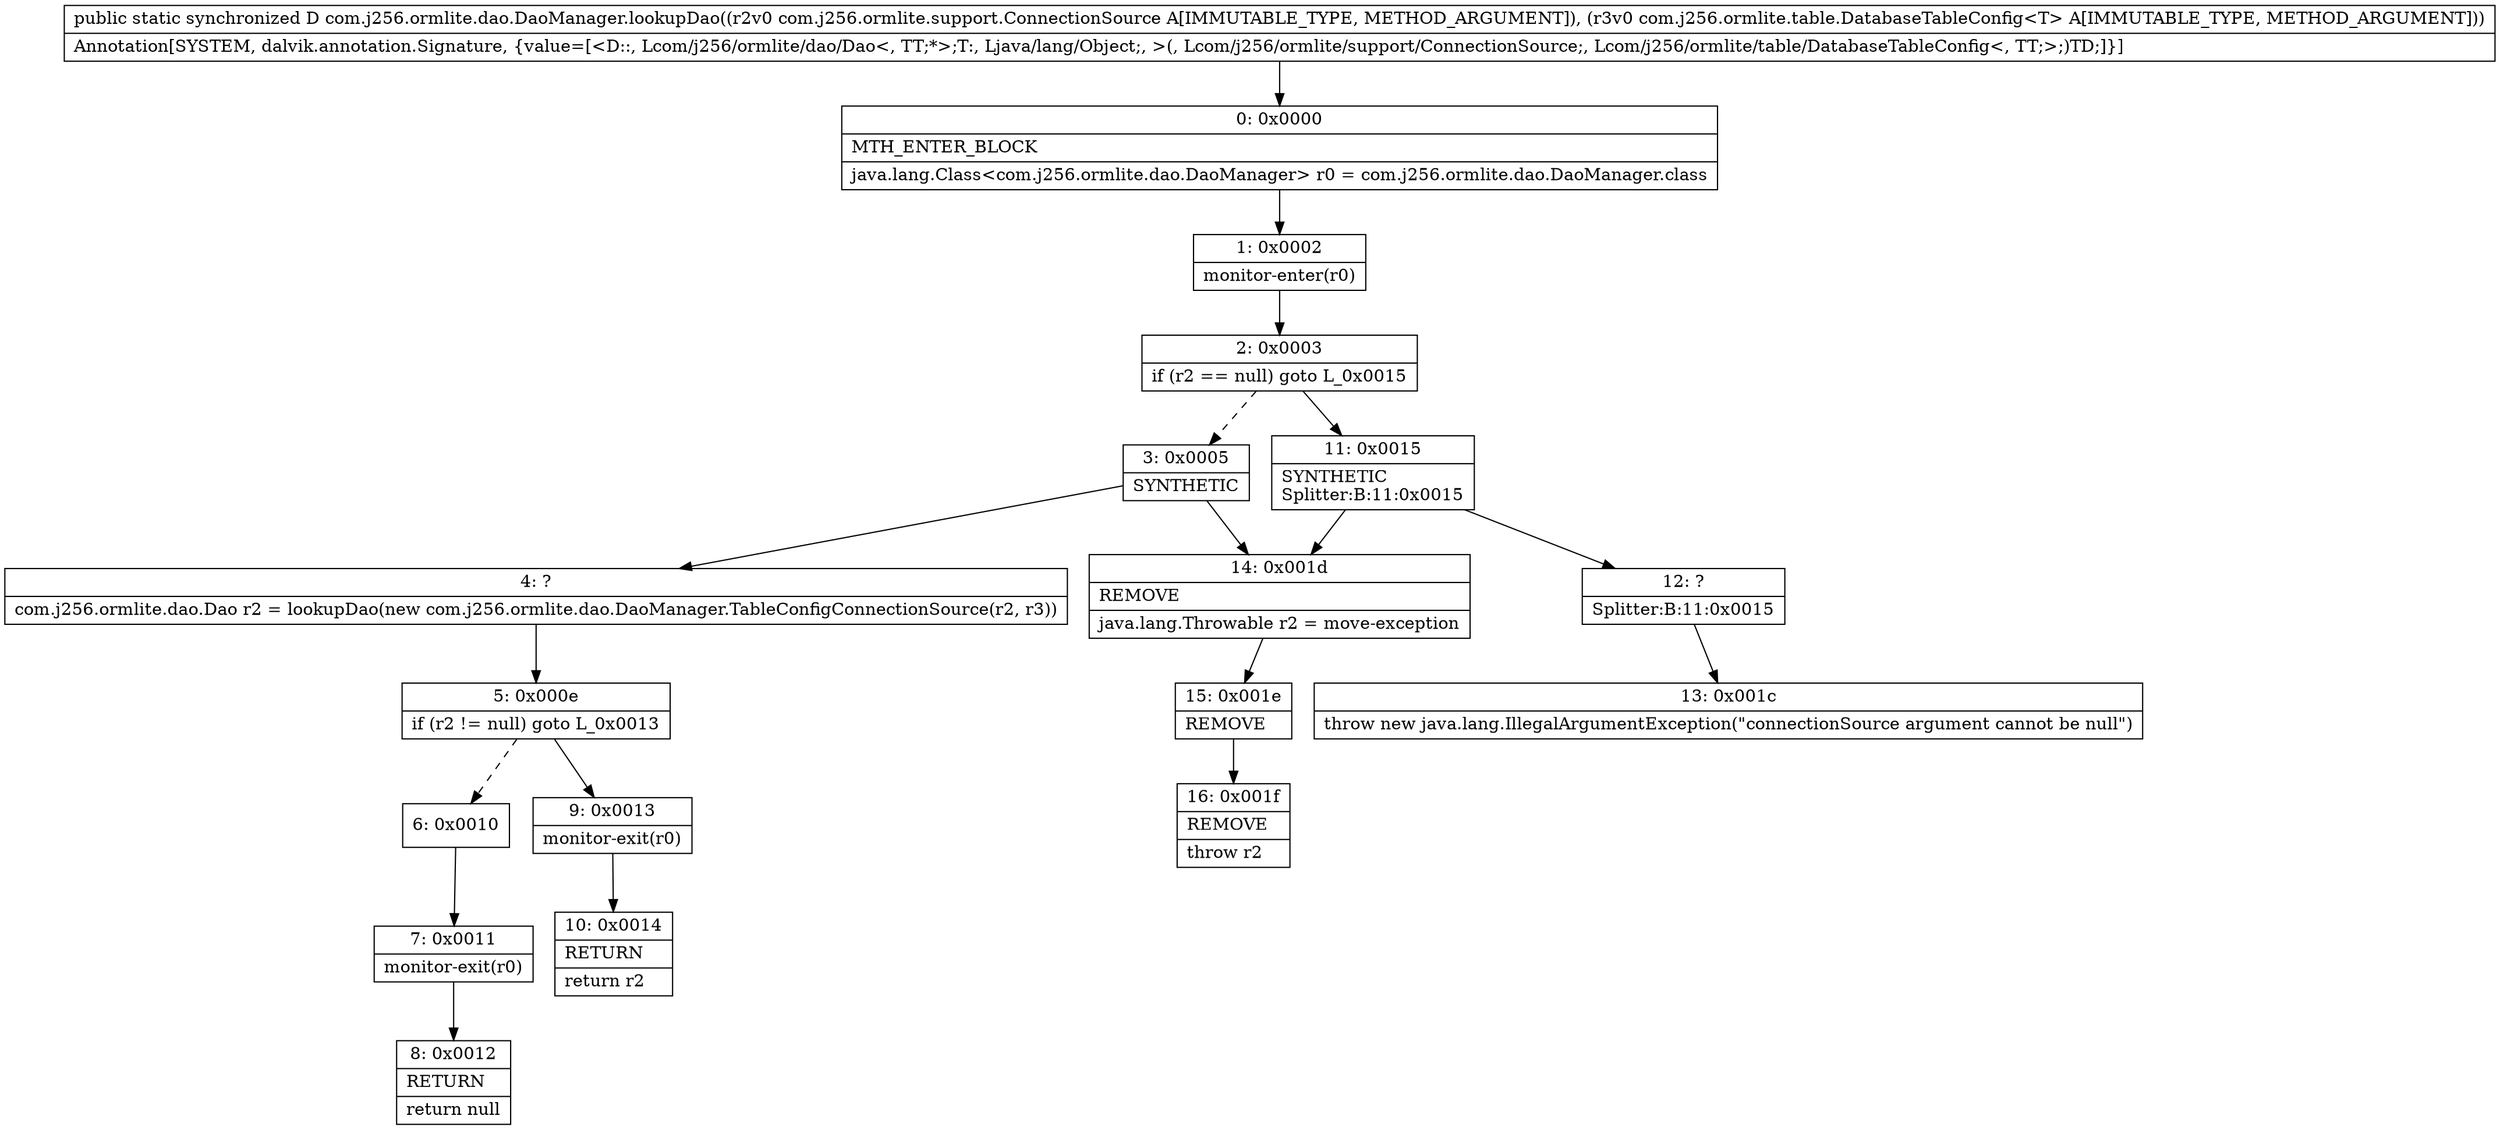 digraph "CFG forcom.j256.ormlite.dao.DaoManager.lookupDao(Lcom\/j256\/ormlite\/support\/ConnectionSource;Lcom\/j256\/ormlite\/table\/DatabaseTableConfig;)Lcom\/j256\/ormlite\/dao\/Dao;" {
Node_0 [shape=record,label="{0\:\ 0x0000|MTH_ENTER_BLOCK\l|java.lang.Class\<com.j256.ormlite.dao.DaoManager\> r0 = com.j256.ormlite.dao.DaoManager.class\l}"];
Node_1 [shape=record,label="{1\:\ 0x0002|monitor\-enter(r0)\l}"];
Node_2 [shape=record,label="{2\:\ 0x0003|if (r2 == null) goto L_0x0015\l}"];
Node_3 [shape=record,label="{3\:\ 0x0005|SYNTHETIC\l}"];
Node_4 [shape=record,label="{4\:\ ?|com.j256.ormlite.dao.Dao r2 = lookupDao(new com.j256.ormlite.dao.DaoManager.TableConfigConnectionSource(r2, r3))\l}"];
Node_5 [shape=record,label="{5\:\ 0x000e|if (r2 != null) goto L_0x0013\l}"];
Node_6 [shape=record,label="{6\:\ 0x0010}"];
Node_7 [shape=record,label="{7\:\ 0x0011|monitor\-exit(r0)\l}"];
Node_8 [shape=record,label="{8\:\ 0x0012|RETURN\l|return null\l}"];
Node_9 [shape=record,label="{9\:\ 0x0013|monitor\-exit(r0)\l}"];
Node_10 [shape=record,label="{10\:\ 0x0014|RETURN\l|return r2\l}"];
Node_11 [shape=record,label="{11\:\ 0x0015|SYNTHETIC\lSplitter:B:11:0x0015\l}"];
Node_12 [shape=record,label="{12\:\ ?|Splitter:B:11:0x0015\l}"];
Node_13 [shape=record,label="{13\:\ 0x001c|throw new java.lang.IllegalArgumentException(\"connectionSource argument cannot be null\")\l}"];
Node_14 [shape=record,label="{14\:\ 0x001d|REMOVE\l|java.lang.Throwable r2 = move\-exception\l}"];
Node_15 [shape=record,label="{15\:\ 0x001e|REMOVE\l}"];
Node_16 [shape=record,label="{16\:\ 0x001f|REMOVE\l|throw r2\l}"];
MethodNode[shape=record,label="{public static synchronized D com.j256.ormlite.dao.DaoManager.lookupDao((r2v0 com.j256.ormlite.support.ConnectionSource A[IMMUTABLE_TYPE, METHOD_ARGUMENT]), (r3v0 com.j256.ormlite.table.DatabaseTableConfig\<T\> A[IMMUTABLE_TYPE, METHOD_ARGUMENT]))  | Annotation[SYSTEM, dalvik.annotation.Signature, \{value=[\<D::, Lcom\/j256\/ormlite\/dao\/Dao\<, TT;*\>;T:, Ljava\/lang\/Object;, \>(, Lcom\/j256\/ormlite\/support\/ConnectionSource;, Lcom\/j256\/ormlite\/table\/DatabaseTableConfig\<, TT;\>;)TD;]\}]\l}"];
MethodNode -> Node_0;
Node_0 -> Node_1;
Node_1 -> Node_2;
Node_2 -> Node_3[style=dashed];
Node_2 -> Node_11;
Node_3 -> Node_4;
Node_3 -> Node_14;
Node_4 -> Node_5;
Node_5 -> Node_6[style=dashed];
Node_5 -> Node_9;
Node_6 -> Node_7;
Node_7 -> Node_8;
Node_9 -> Node_10;
Node_11 -> Node_12;
Node_11 -> Node_14;
Node_12 -> Node_13;
Node_14 -> Node_15;
Node_15 -> Node_16;
}

